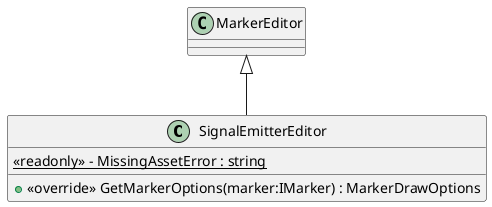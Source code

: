 @startuml
class SignalEmitterEditor {
    {static} <<readonly>> - MissingAssetError : string
    + <<override>> GetMarkerOptions(marker:IMarker) : MarkerDrawOptions
}
MarkerEditor <|-- SignalEmitterEditor
@enduml
